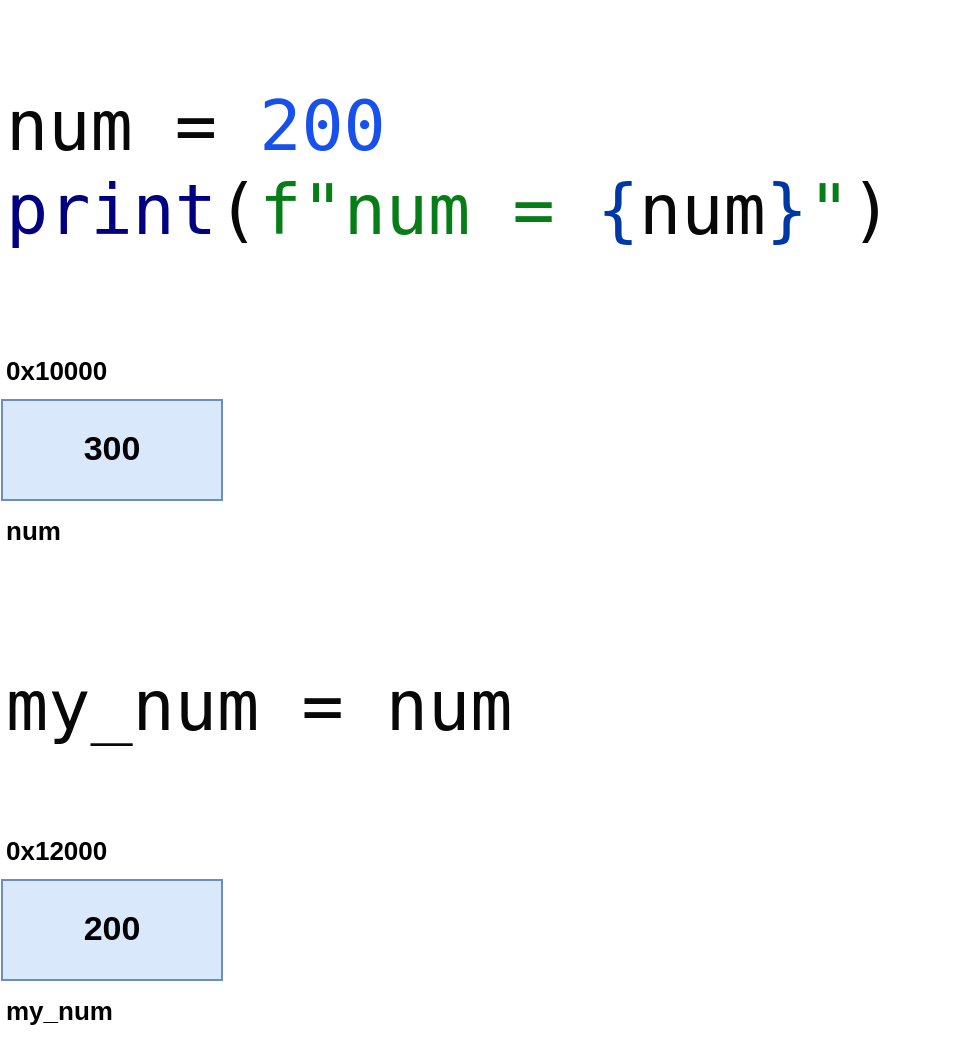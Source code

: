 <mxfile version="21.4.0" type="device" pages="4">
  <diagram name="Page-1" id="iLEj1fjqctjvURcofvSO">
    <mxGraphModel dx="857" dy="571" grid="1" gridSize="10" guides="1" tooltips="1" connect="1" arrows="1" fold="1" page="1" pageScale="1" pageWidth="827" pageHeight="1169" math="0" shadow="0">
      <root>
        <mxCell id="0" />
        <mxCell id="1" parent="0" />
        <mxCell id="GNyECQ-drb2IxhB0H1k0-1" value="&lt;div style=&quot;background-color:#ffffff;color:#080808&quot;&gt;&lt;pre style=&quot;font-family:&#39;JetBrains Mono&#39;,monospace;font-size:26.3pt;&quot;&gt;num = &lt;span style=&quot;color:#1750eb;&quot;&gt;200&lt;br&gt;&lt;/span&gt;&lt;span style=&quot;color:#000080;&quot;&gt;print&lt;/span&gt;(&lt;span style=&quot;color:#067d17;&quot;&gt;f&quot;num = &lt;/span&gt;&lt;span style=&quot;color:#0037a6;&quot;&gt;{&lt;/span&gt;num&lt;span style=&quot;color:#0037a6;&quot;&gt;}&lt;/span&gt;&lt;span style=&quot;color:#067d17;&quot;&gt;&quot;&lt;/span&gt;)&lt;/pre&gt;&lt;/div&gt;" style="text;whiteSpace=wrap;html=1;" vertex="1" parent="1">
          <mxGeometry x="60" y="60" width="480" height="130" as="geometry" />
        </mxCell>
        <mxCell id="GNyECQ-drb2IxhB0H1k0-2" value="300" style="rounded=0;whiteSpace=wrap;html=1;fontStyle=1;fontSize=17;fillColor=#dae8fc;strokeColor=#6c8ebf;" vertex="1" parent="1">
          <mxGeometry x="60" y="260" width="110" height="50" as="geometry" />
        </mxCell>
        <mxCell id="GNyECQ-drb2IxhB0H1k0-3" value="0x10000" style="text;html=1;strokeColor=none;fillColor=none;align=left;verticalAlign=middle;whiteSpace=wrap;rounded=0;fontStyle=1;fontSize=13;" vertex="1" parent="1">
          <mxGeometry x="60" y="230" width="110" height="30" as="geometry" />
        </mxCell>
        <mxCell id="GNyECQ-drb2IxhB0H1k0-4" value="num" style="text;html=1;strokeColor=none;fillColor=none;align=left;verticalAlign=middle;whiteSpace=wrap;rounded=0;fontStyle=1;fontSize=13;" vertex="1" parent="1">
          <mxGeometry x="60" y="310" width="110" height="30" as="geometry" />
        </mxCell>
        <mxCell id="F2YC3Vl8BSfUMzJS5wHM-1" value="&lt;div style=&quot;background-color:#ffffff;color:#080808&quot;&gt;&lt;pre style=&quot;font-family:&#39;JetBrains Mono&#39;,monospace;font-size:26.3pt;&quot;&gt;my_num = num&lt;/pre&gt;&lt;/div&gt;" style="text;whiteSpace=wrap;html=1;" vertex="1" parent="1">
          <mxGeometry x="60" y="350" width="290" height="100" as="geometry" />
        </mxCell>
        <mxCell id="F2YC3Vl8BSfUMzJS5wHM-3" value="200" style="rounded=0;whiteSpace=wrap;html=1;fontStyle=1;fontSize=17;fillColor=#dae8fc;strokeColor=#6c8ebf;" vertex="1" parent="1">
          <mxGeometry x="60" y="500" width="110" height="50" as="geometry" />
        </mxCell>
        <mxCell id="F2YC3Vl8BSfUMzJS5wHM-4" value="0x12000" style="text;html=1;strokeColor=none;fillColor=none;align=left;verticalAlign=middle;whiteSpace=wrap;rounded=0;fontStyle=1;fontSize=13;" vertex="1" parent="1">
          <mxGeometry x="60" y="470" width="110" height="30" as="geometry" />
        </mxCell>
        <mxCell id="F2YC3Vl8BSfUMzJS5wHM-5" value="my_num" style="text;html=1;strokeColor=none;fillColor=none;align=left;verticalAlign=middle;whiteSpace=wrap;rounded=0;fontStyle=1;fontSize=13;" vertex="1" parent="1">
          <mxGeometry x="60" y="550" width="110" height="30" as="geometry" />
        </mxCell>
      </root>
    </mxGraphModel>
  </diagram>
  <diagram id="PUDpJsgi-MIylKDz340q" name="Page-2">
    <mxGraphModel dx="1242" dy="828" grid="1" gridSize="10" guides="1" tooltips="1" connect="1" arrows="1" fold="1" page="1" pageScale="1" pageWidth="827" pageHeight="1169" math="0" shadow="0">
      <root>
        <mxCell id="0" />
        <mxCell id="1" parent="0" />
        <mxCell id="zuFas-2we4ZXsL9HrmH0-1" value="&lt;div style=&quot;background-color:#ffffff;color:#080808&quot;&gt;&lt;pre style=&quot;font-family:&#39;JetBrains Mono&#39;,monospace;font-size:26.3pt;&quot;&gt;&lt;span style=&quot;color:#0033b3;&quot;&gt;def &lt;/span&gt;&lt;span style=&quot;color:#00627a;&quot;&gt;function1&lt;/span&gt;():&lt;br&gt;    &lt;span style=&quot;color:#8c8c8c;font-style:italic;&quot;&gt;&quot;&quot;&quot;this is a sample function&quot;&quot;&quot;&lt;br&gt;&lt;/span&gt;&lt;span style=&quot;color:#8c8c8c;font-style:italic;&quot;&gt;    &lt;/span&gt;&lt;span style=&quot;color:#000080;&quot;&gt;print&lt;/span&gt;(&lt;span style=&quot;color:#067d17;&quot;&gt;&quot;inside function1&quot;&lt;/span&gt;)&lt;/pre&gt;&lt;/div&gt;" style="text;whiteSpace=wrap;html=1;" vertex="1" parent="1">
          <mxGeometry x="30" y="20" width="780" height="220" as="geometry" />
        </mxCell>
        <mxCell id="Cu-206t5gxrsDlopqlud-6" style="edgeStyle=orthogonalEdgeStyle;rounded=0;orthogonalLoop=1;jettySize=auto;html=1;entryX=0;entryY=0.25;entryDx=0;entryDy=0;" edge="1" parent="1" source="Cu-206t5gxrsDlopqlud-1" target="Cu-206t5gxrsDlopqlud-4">
          <mxGeometry relative="1" as="geometry" />
        </mxCell>
        <mxCell id="Cu-206t5gxrsDlopqlud-1" value="0x11000" style="rounded=0;whiteSpace=wrap;html=1;fontStyle=1;fontSize=17;fillColor=#dae8fc;strokeColor=#6c8ebf;" vertex="1" parent="1">
          <mxGeometry x="50" y="290" width="110" height="50" as="geometry" />
        </mxCell>
        <mxCell id="Cu-206t5gxrsDlopqlud-2" value="0x10000" style="text;html=1;strokeColor=none;fillColor=none;align=left;verticalAlign=middle;whiteSpace=wrap;rounded=0;fontStyle=1;fontSize=13;" vertex="1" parent="1">
          <mxGeometry x="50" y="260" width="110" height="30" as="geometry" />
        </mxCell>
        <mxCell id="Cu-206t5gxrsDlopqlud-3" value="function1&lt;br&gt;reference" style="text;html=1;strokeColor=none;fillColor=none;align=left;verticalAlign=middle;whiteSpace=wrap;rounded=0;fontStyle=1;fontSize=13;" vertex="1" parent="1">
          <mxGeometry x="50" y="340" width="110" height="40" as="geometry" />
        </mxCell>
        <mxCell id="Cu-206t5gxrsDlopqlud-4" value="&lt;pre style=&quot;border-color: var(--border-color); color: rgb(8, 8, 8); font-weight: 400; text-align: left; font-family: &amp;quot;JetBrains Mono&amp;quot;, monospace; font-size: 11px;&quot;&gt;&quot;&quot;&quot;this is a sample function&quot;&quot;&quot;&lt;br style=&quot;border-color: var(--border-color); font-size: 11px;&quot;&gt;&lt;span style=&quot;border-color: var(--border-color); color: rgb(140, 140, 140); font-style: italic; font-size: 11px;&quot;&gt;    &lt;/span&gt;&lt;span style=&quot;border-color: var(--border-color); color: rgb(0, 0, 128); font-size: 11px;&quot;&gt;print&lt;/span&gt;(&lt;span style=&quot;border-color: var(--border-color); color: rgb(6, 125, 23); font-size: 11px;&quot;&gt;&quot;inside function1&quot;&lt;/span&gt;)&lt;/pre&gt;" style="rounded=0;whiteSpace=wrap;html=1;fontStyle=1;fontSize=11;fillColor=#d5e8d4;strokeColor=#82b366;" vertex="1" parent="1">
          <mxGeometry x="360" y="390" width="290" height="100" as="geometry" />
        </mxCell>
        <mxCell id="Cu-206t5gxrsDlopqlud-5" value="0x11000" style="text;html=1;strokeColor=none;fillColor=none;align=left;verticalAlign=middle;whiteSpace=wrap;rounded=0;fontStyle=1;fontSize=13;" vertex="1" parent="1">
          <mxGeometry x="360" y="360" width="110" height="30" as="geometry" />
        </mxCell>
        <mxCell id="oqxhXz5z3nyG3dU-II7v-1" value="&lt;div style=&quot;background-color:#ffffff;color:#080808&quot;&gt;&lt;pre style=&quot;font-family:&#39;JetBrains Mono&#39;,monospace;font-size:26.3pt;&quot;&gt;my_function1 = function1&lt;/pre&gt;&lt;/div&gt;" style="text;whiteSpace=wrap;html=1;" vertex="1" parent="1">
          <mxGeometry x="60" y="620" width="560" height="140" as="geometry" />
        </mxCell>
        <mxCell id="Mc4sWOBpur8tzI_w5u6J-4" style="edgeStyle=orthogonalEdgeStyle;rounded=0;orthogonalLoop=1;jettySize=auto;html=1;entryX=0;entryY=0.75;entryDx=0;entryDy=0;" edge="1" parent="1" source="Mc4sWOBpur8tzI_w5u6J-1" target="Cu-206t5gxrsDlopqlud-4">
          <mxGeometry relative="1" as="geometry" />
        </mxCell>
        <mxCell id="Mc4sWOBpur8tzI_w5u6J-1" value="0x11000" style="rounded=0;whiteSpace=wrap;html=1;fontStyle=1;fontSize=17;fillColor=#dae8fc;strokeColor=#6c8ebf;" vertex="1" parent="1">
          <mxGeometry x="60" y="555" width="110" height="50" as="geometry" />
        </mxCell>
        <mxCell id="Mc4sWOBpur8tzI_w5u6J-2" value="0x12000" style="text;html=1;strokeColor=none;fillColor=none;align=left;verticalAlign=middle;whiteSpace=wrap;rounded=0;fontStyle=1;fontSize=13;" vertex="1" parent="1">
          <mxGeometry x="60" y="525" width="110" height="30" as="geometry" />
        </mxCell>
        <mxCell id="Mc4sWOBpur8tzI_w5u6J-3" value="my_function1&lt;br&gt;reference" style="text;html=1;strokeColor=none;fillColor=none;align=left;verticalAlign=middle;whiteSpace=wrap;rounded=0;fontStyle=1;fontSize=13;" vertex="1" parent="1">
          <mxGeometry x="60" y="605" width="110" height="40" as="geometry" />
        </mxCell>
      </root>
    </mxGraphModel>
  </diagram>
  <diagram id="TdEPy4BPX42NjZweD0PP" name="Page-3">
    <mxGraphModel dx="857" dy="571" grid="1" gridSize="10" guides="1" tooltips="1" connect="1" arrows="1" fold="1" page="1" pageScale="1" pageWidth="827" pageHeight="1169" math="0" shadow="0">
      <root>
        <mxCell id="0" />
        <mxCell id="1" parent="0" />
        <mxCell id="gzxXgkYLTjK4xZ2ZqbLK-12" style="edgeStyle=orthogonalEdgeStyle;rounded=0;orthogonalLoop=1;jettySize=auto;html=1;entryX=0.003;entryY=0.452;entryDx=0;entryDy=0;entryPerimeter=0;" edge="1" parent="1" source="gzxXgkYLTjK4xZ2ZqbLK-2" target="gzxXgkYLTjK4xZ2ZqbLK-10">
          <mxGeometry relative="1" as="geometry" />
        </mxCell>
        <mxCell id="gzxXgkYLTjK4xZ2ZqbLK-2" value="0x12000" style="rounded=0;whiteSpace=wrap;html=1;fontStyle=1;fontSize=17;fillColor=#dae8fc;strokeColor=#6c8ebf;" vertex="1" parent="1">
          <mxGeometry x="50" y="100" width="110" height="50" as="geometry" />
        </mxCell>
        <mxCell id="gzxXgkYLTjK4xZ2ZqbLK-3" value="0x10000" style="text;html=1;strokeColor=none;fillColor=none;align=left;verticalAlign=middle;whiteSpace=wrap;rounded=0;fontStyle=1;fontSize=13;" vertex="1" parent="1">
          <mxGeometry x="50" y="70" width="110" height="30" as="geometry" />
        </mxCell>
        <mxCell id="gzxXgkYLTjK4xZ2ZqbLK-4" value="function3&lt;br&gt;reference" style="text;html=1;strokeColor=none;fillColor=none;align=left;verticalAlign=middle;whiteSpace=wrap;rounded=0;fontStyle=1;fontSize=13;" vertex="1" parent="1">
          <mxGeometry x="50" y="150" width="110" height="40" as="geometry" />
        </mxCell>
        <mxCell id="gzxXgkYLTjK4xZ2ZqbLK-5" value="&lt;pre style=&quot;border-color: var(--border-color); color: rgb(8, 8, 8); font-weight: 400; text-align: left; font-family: &amp;quot;JetBrains Mono&amp;quot;, monospace; font-size: 15px;&quot;&gt;&lt;div style=&quot;background-color: rgb(255, 255, 255); font-size: 15px;&quot;&gt;&lt;pre style=&quot;font-family: &amp;quot;JetBrains Mono&amp;quot;, monospace; font-size: 15px;&quot;&gt;print(&lt;span style=&quot;color: rgb(6, 125, 23); font-size: 15px;&quot;&gt;&quot;1. inside function3&quot;&lt;/span&gt;)&lt;/pre&gt;&lt;/div&gt;&lt;/pre&gt;" style="rounded=0;whiteSpace=wrap;html=1;fontStyle=1;fontSize=15;fillColor=#d5e8d4;strokeColor=#82b366;" vertex="1" parent="1">
          <mxGeometry x="240" y="100" width="290" height="100" as="geometry" />
        </mxCell>
        <mxCell id="gzxXgkYLTjK4xZ2ZqbLK-6" value="0x11000" style="text;html=1;strokeColor=none;fillColor=none;align=left;verticalAlign=middle;whiteSpace=wrap;rounded=0;fontStyle=1;fontSize=13;" vertex="1" parent="1">
          <mxGeometry x="240" y="70" width="110" height="30" as="geometry" />
        </mxCell>
        <mxCell id="gzxXgkYLTjK4xZ2ZqbLK-10" value="&lt;pre style=&quot;border-color: var(--border-color); color: rgb(8, 8, 8); font-weight: 400; text-align: left; font-family: &amp;quot;JetBrains Mono&amp;quot;, monospace; font-size: 15px;&quot;&gt;&lt;div style=&quot;background-color: rgb(255, 255, 255); font-size: 15px;&quot;&gt;&lt;pre style=&quot;font-family: &amp;quot;JetBrains Mono&amp;quot;, monospace; font-size: 15px;&quot;&gt;print(&lt;span style=&quot;color: rgb(6, 125, 23); font-size: 15px;&quot;&gt;&quot;2. inside function3&quot;&lt;/span&gt;)&lt;/pre&gt;&lt;/div&gt;&lt;/pre&gt;" style="rounded=0;whiteSpace=wrap;html=1;fontStyle=1;fontSize=15;fillColor=#d5e8d4;strokeColor=#82b366;" vertex="1" parent="1">
          <mxGeometry x="240" y="290" width="290" height="100" as="geometry" />
        </mxCell>
        <mxCell id="gzxXgkYLTjK4xZ2ZqbLK-11" value="0x12000" style="text;html=1;strokeColor=none;fillColor=none;align=left;verticalAlign=middle;whiteSpace=wrap;rounded=0;fontStyle=1;fontSize=13;" vertex="1" parent="1">
          <mxGeometry x="240" y="260" width="110" height="30" as="geometry" />
        </mxCell>
      </root>
    </mxGraphModel>
  </diagram>
  <diagram id="eU4IovUy6dI_wdwAtPOE" name="Page-4">
    <mxGraphModel dx="1035" dy="690" grid="1" gridSize="10" guides="1" tooltips="1" connect="1" arrows="1" fold="1" page="1" pageScale="1" pageWidth="827" pageHeight="1169" math="0" shadow="0">
      <root>
        <mxCell id="0" />
        <mxCell id="1" parent="0" />
        <mxCell id="j_AoeK3oAwDqIGPLOPY_-1" value="&lt;div style=&quot;background-color:#ffffff;color:#080808&quot;&gt;&lt;pre style=&quot;font-family:&#39;JetBrains Mono&#39;,monospace;font-size:26.3pt;&quot;&gt;&lt;span style=&quot;color:#000000;&quot;&gt;numbers &lt;/span&gt;= [&lt;span style=&quot;color:#1750eb;&quot;&gt;10&lt;/span&gt;, &lt;span style=&quot;color:#1750eb;&quot;&gt;20&lt;/span&gt;, &lt;span style=&quot;color:#1750eb;&quot;&gt;30&lt;/span&gt;, &lt;span style=&quot;color:#1750eb;&quot;&gt;40&lt;/span&gt;, &lt;span style=&quot;color:#1750eb;&quot;&gt;50&lt;/span&gt;]&lt;/pre&gt;&lt;/div&gt;" style="text;whiteSpace=wrap;html=1;" vertex="1" parent="1">
          <mxGeometry x="60" y="60" width="650" height="140" as="geometry" />
        </mxCell>
        <mxCell id="FlZy1Yist1Gd_Bf_age4-5" style="edgeStyle=orthogonalEdgeStyle;rounded=0;orthogonalLoop=1;jettySize=auto;html=1;" edge="1" parent="1" source="FlZy1Yist1Gd_Bf_age4-1" target="FlZy1Yist1Gd_Bf_age4-4">
          <mxGeometry relative="1" as="geometry" />
        </mxCell>
        <mxCell id="FlZy1Yist1Gd_Bf_age4-1" value="0x11000" style="rounded=0;whiteSpace=wrap;html=1;fontStyle=1;fontSize=17;fillColor=#dae8fc;strokeColor=#6c8ebf;" vertex="1" parent="1">
          <mxGeometry x="61" y="272" width="110" height="50" as="geometry" />
        </mxCell>
        <mxCell id="FlZy1Yist1Gd_Bf_age4-2" value="0x10000" style="text;html=1;strokeColor=none;fillColor=none;align=left;verticalAlign=middle;whiteSpace=wrap;rounded=0;fontStyle=1;fontSize=13;" vertex="1" parent="1">
          <mxGeometry x="61" y="242" width="110" height="30" as="geometry" />
        </mxCell>
        <mxCell id="FlZy1Yist1Gd_Bf_age4-3" value="numbers&lt;br&gt;reference" style="text;html=1;strokeColor=none;fillColor=none;align=left;verticalAlign=middle;whiteSpace=wrap;rounded=0;fontStyle=1;fontSize=13;" vertex="1" parent="1">
          <mxGeometry x="61" y="322" width="110" height="40" as="geometry" />
        </mxCell>
        <mxCell id="FlZy1Yist1Gd_Bf_age4-4" value="" style="rounded=0;whiteSpace=wrap;html=1;fillColor=#d5e8d4;strokeColor=#82b366;" vertex="1" parent="1">
          <mxGeometry x="250" y="255" width="310" height="85" as="geometry" />
        </mxCell>
        <mxCell id="FlZy1Yist1Gd_Bf_age4-6" value="0x11000" style="text;html=1;strokeColor=none;fillColor=none;align=left;verticalAlign=middle;whiteSpace=wrap;rounded=0;fontStyle=1;fontSize=13;" vertex="1" parent="1">
          <mxGeometry x="250" y="225" width="110" height="30" as="geometry" />
        </mxCell>
        <mxCell id="FlZy1Yist1Gd_Bf_age4-7" value="10" style="rounded=0;whiteSpace=wrap;html=1;fontStyle=1;fontSize=17;" vertex="1" parent="1">
          <mxGeometry x="260" y="265" width="50" height="40" as="geometry" />
        </mxCell>
        <mxCell id="FlZy1Yist1Gd_Bf_age4-8" value="20" style="rounded=0;whiteSpace=wrap;html=1;fontStyle=1;fontSize=17;" vertex="1" parent="1">
          <mxGeometry x="320" y="265" width="50" height="40" as="geometry" />
        </mxCell>
        <mxCell id="FlZy1Yist1Gd_Bf_age4-9" value="30" style="rounded=0;whiteSpace=wrap;html=1;fontStyle=1;fontSize=17;" vertex="1" parent="1">
          <mxGeometry x="378.5" y="265" width="50" height="40" as="geometry" />
        </mxCell>
        <mxCell id="FlZy1Yist1Gd_Bf_age4-10" value="40" style="rounded=0;whiteSpace=wrap;html=1;fontStyle=1;fontSize=17;" vertex="1" parent="1">
          <mxGeometry x="440" y="265" width="50" height="40" as="geometry" />
        </mxCell>
        <mxCell id="FlZy1Yist1Gd_Bf_age4-11" value="50" style="rounded=0;whiteSpace=wrap;html=1;fontStyle=1;fontSize=17;" vertex="1" parent="1">
          <mxGeometry x="500" y="265" width="50" height="40" as="geometry" />
        </mxCell>
        <mxCell id="FlZy1Yist1Gd_Bf_age4-12" value="list" style="text;html=1;strokeColor=none;fillColor=none;align=left;verticalAlign=middle;whiteSpace=wrap;rounded=0;fontStyle=1;fontSize=13;" vertex="1" parent="1">
          <mxGeometry x="250" y="340" width="110" height="25" as="geometry" />
        </mxCell>
        <mxCell id="FlZy1Yist1Gd_Bf_age4-13" value="0" style="text;html=1;strokeColor=none;fillColor=none;align=center;verticalAlign=middle;whiteSpace=wrap;rounded=0;fontStyle=1;fontSize=13;" vertex="1" parent="1">
          <mxGeometry x="260" y="305" width="50" height="30" as="geometry" />
        </mxCell>
        <mxCell id="FlZy1Yist1Gd_Bf_age4-14" value="1" style="text;html=1;strokeColor=none;fillColor=none;align=center;verticalAlign=middle;whiteSpace=wrap;rounded=0;fontStyle=1;fontSize=13;" vertex="1" parent="1">
          <mxGeometry x="320" y="305" width="50" height="30" as="geometry" />
        </mxCell>
        <mxCell id="FlZy1Yist1Gd_Bf_age4-15" value="2" style="text;html=1;strokeColor=none;fillColor=none;align=center;verticalAlign=middle;whiteSpace=wrap;rounded=0;fontStyle=1;fontSize=13;" vertex="1" parent="1">
          <mxGeometry x="379" y="305" width="50" height="30" as="geometry" />
        </mxCell>
        <mxCell id="FlZy1Yist1Gd_Bf_age4-16" value="3" style="text;html=1;strokeColor=none;fillColor=none;align=center;verticalAlign=middle;whiteSpace=wrap;rounded=0;fontStyle=1;fontSize=13;" vertex="1" parent="1">
          <mxGeometry x="440" y="305" width="50" height="30" as="geometry" />
        </mxCell>
        <mxCell id="FlZy1Yist1Gd_Bf_age4-17" value="4" style="text;html=1;strokeColor=none;fillColor=none;align=center;verticalAlign=middle;whiteSpace=wrap;rounded=0;fontStyle=1;fontSize=13;" vertex="1" parent="1">
          <mxGeometry x="500" y="305" width="50" height="30" as="geometry" />
        </mxCell>
        <mxCell id="dQ9sSfk7DfkrbYIdxtAw-1" value="&lt;div style=&quot;background-color:#ffffff;color:#080808&quot;&gt;&lt;pre style=&quot;font-family:&#39;JetBrains Mono&#39;,monospace;font-size:26.3pt;&quot;&gt;&lt;span style=&quot;color:#8c8c8c;font-style:italic;&quot;&gt;# list of numbers&lt;br&gt;&lt;/span&gt;&lt;span style=&quot;color:#000000;&quot;&gt;numbers1 &lt;/span&gt;= [&lt;span style=&quot;color:#1750eb;&quot;&gt;10&lt;/span&gt;, &lt;span style=&quot;color:#1750eb;&quot;&gt;20&lt;/span&gt;, &lt;span style=&quot;color:#1750eb;&quot;&gt;30&lt;/span&gt;, &lt;span style=&quot;color:#1750eb;&quot;&gt;40&lt;/span&gt;, &lt;span style=&quot;color:#1750eb;&quot;&gt;50&lt;/span&gt;]&lt;br&gt;&lt;span style=&quot;color:#000080;&quot;&gt;print&lt;/span&gt;(&lt;span style=&quot;color:#067d17;&quot;&gt;f&quot;numbers1 = &lt;/span&gt;&lt;span style=&quot;color:#0037a6;&quot;&gt;{&lt;/span&gt;&lt;span style=&quot;color:#000000;&quot;&gt;numbers1&lt;/span&gt;&lt;span style=&quot;color:#0037a6;&quot;&gt;}&lt;/span&gt;&lt;span style=&quot;color:#067d17;&quot;&gt;&quot;&lt;/span&gt;)&lt;br&gt;&lt;br&gt;&lt;span style=&quot;color:#8c8c8c;font-style:italic;&quot;&gt;# create a new list using existing one&lt;br&gt;&lt;/span&gt;&lt;span style=&quot;color:#000000;&quot;&gt;numbers2 &lt;/span&gt;= &lt;span style=&quot;color:#000000;&quot;&gt;numbers1&lt;br&gt;&lt;/span&gt;&lt;span style=&quot;color:#000080;&quot;&gt;print&lt;/span&gt;(&lt;span style=&quot;color:#067d17;&quot;&gt;f&quot;numbers2 = &lt;/span&gt;&lt;span style=&quot;color:#0037a6;&quot;&gt;{&lt;/span&gt;&lt;span style=&quot;color:#000000;&quot;&gt;numbers2&lt;/span&gt;&lt;span style=&quot;color:#0037a6;&quot;&gt;}&lt;/span&gt;&lt;span style=&quot;color:#067d17;&quot;&gt;&quot;&lt;/span&gt;)&lt;/pre&gt;&lt;/div&gt;" style="text;whiteSpace=wrap;html=1;" vertex="1" parent="1">
          <mxGeometry x="60" y="400" width="560" height="390" as="geometry" />
        </mxCell>
        <mxCell id="dQ9sSfk7DfkrbYIdxtAw-21" style="edgeStyle=orthogonalEdgeStyle;rounded=0;orthogonalLoop=1;jettySize=auto;html=1;entryX=0;entryY=0.5;entryDx=0;entryDy=0;" edge="1" parent="1" source="dQ9sSfk7DfkrbYIdxtAw-3" target="dQ9sSfk7DfkrbYIdxtAw-6">
          <mxGeometry relative="1" as="geometry" />
        </mxCell>
        <mxCell id="dQ9sSfk7DfkrbYIdxtAw-3" value="0x11000" style="rounded=0;whiteSpace=wrap;html=1;fontStyle=1;fontSize=17;fillColor=#dae8fc;strokeColor=#6c8ebf;" vertex="1" parent="1">
          <mxGeometry x="61" y="870" width="110" height="50" as="geometry" />
        </mxCell>
        <mxCell id="dQ9sSfk7DfkrbYIdxtAw-4" value="0x10000" style="text;html=1;strokeColor=none;fillColor=none;align=left;verticalAlign=middle;whiteSpace=wrap;rounded=0;fontStyle=1;fontSize=13;" vertex="1" parent="1">
          <mxGeometry x="61" y="840" width="110" height="30" as="geometry" />
        </mxCell>
        <mxCell id="dQ9sSfk7DfkrbYIdxtAw-5" value="numbers1&lt;br&gt;reference" style="text;html=1;strokeColor=none;fillColor=none;align=left;verticalAlign=middle;whiteSpace=wrap;rounded=0;fontStyle=1;fontSize=13;" vertex="1" parent="1">
          <mxGeometry x="61" y="920" width="110" height="40" as="geometry" />
        </mxCell>
        <mxCell id="dQ9sSfk7DfkrbYIdxtAw-6" value="" style="rounded=0;whiteSpace=wrap;html=1;fillColor=#d5e8d4;strokeColor=#82b366;" vertex="1" parent="1">
          <mxGeometry x="360" y="940" width="310" height="85" as="geometry" />
        </mxCell>
        <mxCell id="dQ9sSfk7DfkrbYIdxtAw-7" value="10" style="rounded=0;whiteSpace=wrap;html=1;fontStyle=1;fontSize=17;" vertex="1" parent="1">
          <mxGeometry x="370" y="950" width="50" height="40" as="geometry" />
        </mxCell>
        <mxCell id="dQ9sSfk7DfkrbYIdxtAw-8" value="20" style="rounded=0;whiteSpace=wrap;html=1;fontStyle=1;fontSize=17;" vertex="1" parent="1">
          <mxGeometry x="430" y="950" width="50" height="40" as="geometry" />
        </mxCell>
        <mxCell id="dQ9sSfk7DfkrbYIdxtAw-9" value="30" style="rounded=0;whiteSpace=wrap;html=1;fontStyle=1;fontSize=17;" vertex="1" parent="1">
          <mxGeometry x="488.5" y="950" width="50" height="40" as="geometry" />
        </mxCell>
        <mxCell id="dQ9sSfk7DfkrbYIdxtAw-10" value="40" style="rounded=0;whiteSpace=wrap;html=1;fontStyle=1;fontSize=17;" vertex="1" parent="1">
          <mxGeometry x="550" y="950" width="50" height="40" as="geometry" />
        </mxCell>
        <mxCell id="dQ9sSfk7DfkrbYIdxtAw-11" value="50" style="rounded=0;whiteSpace=wrap;html=1;fontStyle=1;fontSize=17;" vertex="1" parent="1">
          <mxGeometry x="610" y="950" width="50" height="40" as="geometry" />
        </mxCell>
        <mxCell id="dQ9sSfk7DfkrbYIdxtAw-12" value="list" style="text;html=1;strokeColor=none;fillColor=none;align=left;verticalAlign=middle;whiteSpace=wrap;rounded=0;fontStyle=1;fontSize=13;" vertex="1" parent="1">
          <mxGeometry x="360" y="1025" width="110" height="25" as="geometry" />
        </mxCell>
        <mxCell id="dQ9sSfk7DfkrbYIdxtAw-13" value="0" style="text;html=1;strokeColor=none;fillColor=none;align=center;verticalAlign=middle;whiteSpace=wrap;rounded=0;fontStyle=1;fontSize=13;" vertex="1" parent="1">
          <mxGeometry x="370" y="990" width="50" height="30" as="geometry" />
        </mxCell>
        <mxCell id="dQ9sSfk7DfkrbYIdxtAw-14" value="1" style="text;html=1;strokeColor=none;fillColor=none;align=center;verticalAlign=middle;whiteSpace=wrap;rounded=0;fontStyle=1;fontSize=13;" vertex="1" parent="1">
          <mxGeometry x="430" y="990" width="50" height="30" as="geometry" />
        </mxCell>
        <mxCell id="dQ9sSfk7DfkrbYIdxtAw-15" value="2" style="text;html=1;strokeColor=none;fillColor=none;align=center;verticalAlign=middle;whiteSpace=wrap;rounded=0;fontStyle=1;fontSize=13;" vertex="1" parent="1">
          <mxGeometry x="489" y="990" width="50" height="30" as="geometry" />
        </mxCell>
        <mxCell id="dQ9sSfk7DfkrbYIdxtAw-16" value="3" style="text;html=1;strokeColor=none;fillColor=none;align=center;verticalAlign=middle;whiteSpace=wrap;rounded=0;fontStyle=1;fontSize=13;" vertex="1" parent="1">
          <mxGeometry x="550" y="990" width="50" height="30" as="geometry" />
        </mxCell>
        <mxCell id="dQ9sSfk7DfkrbYIdxtAw-17" value="4" style="text;html=1;strokeColor=none;fillColor=none;align=center;verticalAlign=middle;whiteSpace=wrap;rounded=0;fontStyle=1;fontSize=13;" vertex="1" parent="1">
          <mxGeometry x="610" y="990" width="50" height="30" as="geometry" />
        </mxCell>
        <mxCell id="dQ9sSfk7DfkrbYIdxtAw-22" style="edgeStyle=orthogonalEdgeStyle;rounded=0;orthogonalLoop=1;jettySize=auto;html=1;entryX=0;entryY=0.598;entryDx=0;entryDy=0;entryPerimeter=0;" edge="1" parent="1" source="dQ9sSfk7DfkrbYIdxtAw-18" target="dQ9sSfk7DfkrbYIdxtAw-6">
          <mxGeometry relative="1" as="geometry" />
        </mxCell>
        <mxCell id="dQ9sSfk7DfkrbYIdxtAw-18" value="0x11000" style="rounded=0;whiteSpace=wrap;html=1;fontStyle=1;fontSize=17;fillColor=#dae8fc;strokeColor=#6c8ebf;" vertex="1" parent="1">
          <mxGeometry x="61" y="1100" width="110" height="50" as="geometry" />
        </mxCell>
        <mxCell id="dQ9sSfk7DfkrbYIdxtAw-19" value="0x12000" style="text;html=1;strokeColor=none;fillColor=none;align=left;verticalAlign=middle;whiteSpace=wrap;rounded=0;fontStyle=1;fontSize=13;" vertex="1" parent="1">
          <mxGeometry x="61" y="1070" width="110" height="30" as="geometry" />
        </mxCell>
        <mxCell id="dQ9sSfk7DfkrbYIdxtAw-20" value="numbers2&lt;br&gt;reference" style="text;html=1;strokeColor=none;fillColor=none;align=left;verticalAlign=middle;whiteSpace=wrap;rounded=0;fontStyle=1;fontSize=13;" vertex="1" parent="1">
          <mxGeometry x="61" y="1150" width="110" height="40" as="geometry" />
        </mxCell>
        <mxCell id="dQ9sSfk7DfkrbYIdxtAw-23" value="&lt;div style=&quot;background-color:#ffffff;color:#080808&quot;&gt;&lt;pre style=&quot;font-family:&#39;JetBrains Mono&#39;,monospace;font-size:26.3pt;&quot;&gt;&lt;span style=&quot;color:#8c8c8c;font-style:italic;&quot;&gt;# list of numbers&lt;br&gt;&lt;/span&gt;&lt;span style=&quot;color:#000000;&quot;&gt;numbers1 &lt;/span&gt;= [&lt;span style=&quot;color:#1750eb;&quot;&gt;10&lt;/span&gt;, &lt;span style=&quot;color:#1750eb;&quot;&gt;20&lt;/span&gt;, &lt;span style=&quot;color:#1750eb;&quot;&gt;30&lt;/span&gt;, &lt;span style=&quot;color:#1750eb;&quot;&gt;40&lt;/span&gt;, &lt;span style=&quot;color:#1750eb;&quot;&gt;50&lt;/span&gt;]&lt;br&gt;&lt;span style=&quot;color:#000080;&quot;&gt;print&lt;/span&gt;(&lt;span style=&quot;color:#067d17;&quot;&gt;f&quot;numbers1 = &lt;/span&gt;&lt;span style=&quot;color:#0037a6;&quot;&gt;{&lt;/span&gt;&lt;span style=&quot;color:#000000;&quot;&gt;numbers1&lt;/span&gt;&lt;span style=&quot;color:#0037a6;&quot;&gt;}&lt;/span&gt;&lt;span style=&quot;color:#067d17;&quot;&gt;&quot;&lt;/span&gt;)&lt;br&gt;&lt;br&gt;&lt;span style=&quot;color:#8c8c8c;font-style:italic;&quot;&gt;# create a NEW copy of existing list&lt;br&gt;&lt;/span&gt;&lt;span style=&quot;color:#000000;&quot;&gt;numbers2 &lt;/span&gt;= &lt;span style=&quot;color:#000000;&quot;&gt;numbers1&lt;/span&gt;.copy()&lt;br&gt;&lt;span style=&quot;color:#000080;&quot;&gt;print&lt;/span&gt;(&lt;span style=&quot;color:#067d17;&quot;&gt;f&quot;numbers2 = &lt;/span&gt;&lt;span style=&quot;color:#0037a6;&quot;&gt;{&lt;/span&gt;&lt;span style=&quot;color:#000000;&quot;&gt;numbers2&lt;/span&gt;&lt;span style=&quot;color:#0037a6;&quot;&gt;}&lt;/span&gt;&lt;span style=&quot;color:#067d17;&quot;&gt;&quot;&lt;/span&gt;)&lt;/pre&gt;&lt;/div&gt;" style="text;whiteSpace=wrap;html=1;" vertex="1" parent="1">
          <mxGeometry x="60" y="1280" width="560" height="390" as="geometry" />
        </mxCell>
        <mxCell id="dQ9sSfk7DfkrbYIdxtAw-24" style="edgeStyle=orthogonalEdgeStyle;rounded=0;orthogonalLoop=1;jettySize=auto;html=1;entryX=0;entryY=0.5;entryDx=0;entryDy=0;" edge="1" parent="1" source="dQ9sSfk7DfkrbYIdxtAw-25" target="dQ9sSfk7DfkrbYIdxtAw-28">
          <mxGeometry relative="1" as="geometry" />
        </mxCell>
        <mxCell id="dQ9sSfk7DfkrbYIdxtAw-25" value="0x11000" style="rounded=0;whiteSpace=wrap;html=1;fontStyle=1;fontSize=17;fillColor=#dae8fc;strokeColor=#6c8ebf;" vertex="1" parent="1">
          <mxGeometry x="60" y="1750" width="110" height="50" as="geometry" />
        </mxCell>
        <mxCell id="dQ9sSfk7DfkrbYIdxtAw-26" value="0x10000" style="text;html=1;strokeColor=none;fillColor=none;align=left;verticalAlign=middle;whiteSpace=wrap;rounded=0;fontStyle=1;fontSize=13;" vertex="1" parent="1">
          <mxGeometry x="60" y="1720" width="110" height="30" as="geometry" />
        </mxCell>
        <mxCell id="dQ9sSfk7DfkrbYIdxtAw-27" value="numbers1&lt;br&gt;reference" style="text;html=1;strokeColor=none;fillColor=none;align=left;verticalAlign=middle;whiteSpace=wrap;rounded=0;fontStyle=1;fontSize=13;" vertex="1" parent="1">
          <mxGeometry x="60" y="1800" width="110" height="40" as="geometry" />
        </mxCell>
        <mxCell id="dQ9sSfk7DfkrbYIdxtAw-28" value="" style="rounded=0;whiteSpace=wrap;html=1;fillColor=#d5e8d4;strokeColor=#82b366;" vertex="1" parent="1">
          <mxGeometry x="260" y="1732" width="310" height="85" as="geometry" />
        </mxCell>
        <mxCell id="dQ9sSfk7DfkrbYIdxtAw-29" value="10" style="rounded=0;whiteSpace=wrap;html=1;fontStyle=1;fontSize=17;" vertex="1" parent="1">
          <mxGeometry x="270" y="1742" width="50" height="40" as="geometry" />
        </mxCell>
        <mxCell id="dQ9sSfk7DfkrbYIdxtAw-30" value="20" style="rounded=0;whiteSpace=wrap;html=1;fontStyle=1;fontSize=17;" vertex="1" parent="1">
          <mxGeometry x="330" y="1742" width="50" height="40" as="geometry" />
        </mxCell>
        <mxCell id="dQ9sSfk7DfkrbYIdxtAw-31" value="30" style="rounded=0;whiteSpace=wrap;html=1;fontStyle=1;fontSize=17;" vertex="1" parent="1">
          <mxGeometry x="388.5" y="1742" width="50" height="40" as="geometry" />
        </mxCell>
        <mxCell id="dQ9sSfk7DfkrbYIdxtAw-32" value="40" style="rounded=0;whiteSpace=wrap;html=1;fontStyle=1;fontSize=17;" vertex="1" parent="1">
          <mxGeometry x="450" y="1742" width="50" height="40" as="geometry" />
        </mxCell>
        <mxCell id="dQ9sSfk7DfkrbYIdxtAw-33" value="50" style="rounded=0;whiteSpace=wrap;html=1;fontStyle=1;fontSize=17;" vertex="1" parent="1">
          <mxGeometry x="510" y="1742" width="50" height="40" as="geometry" />
        </mxCell>
        <mxCell id="dQ9sSfk7DfkrbYIdxtAw-34" value="list" style="text;html=1;strokeColor=none;fillColor=none;align=left;verticalAlign=middle;whiteSpace=wrap;rounded=0;fontStyle=1;fontSize=13;" vertex="1" parent="1">
          <mxGeometry x="260" y="1817" width="110" height="25" as="geometry" />
        </mxCell>
        <mxCell id="dQ9sSfk7DfkrbYIdxtAw-35" value="0" style="text;html=1;strokeColor=none;fillColor=none;align=center;verticalAlign=middle;whiteSpace=wrap;rounded=0;fontStyle=1;fontSize=13;" vertex="1" parent="1">
          <mxGeometry x="270" y="1782" width="50" height="30" as="geometry" />
        </mxCell>
        <mxCell id="dQ9sSfk7DfkrbYIdxtAw-36" value="1" style="text;html=1;strokeColor=none;fillColor=none;align=center;verticalAlign=middle;whiteSpace=wrap;rounded=0;fontStyle=1;fontSize=13;" vertex="1" parent="1">
          <mxGeometry x="330" y="1782" width="50" height="30" as="geometry" />
        </mxCell>
        <mxCell id="dQ9sSfk7DfkrbYIdxtAw-37" value="2" style="text;html=1;strokeColor=none;fillColor=none;align=center;verticalAlign=middle;whiteSpace=wrap;rounded=0;fontStyle=1;fontSize=13;" vertex="1" parent="1">
          <mxGeometry x="389" y="1782" width="50" height="30" as="geometry" />
        </mxCell>
        <mxCell id="dQ9sSfk7DfkrbYIdxtAw-38" value="3" style="text;html=1;strokeColor=none;fillColor=none;align=center;verticalAlign=middle;whiteSpace=wrap;rounded=0;fontStyle=1;fontSize=13;" vertex="1" parent="1">
          <mxGeometry x="450" y="1782" width="50" height="30" as="geometry" />
        </mxCell>
        <mxCell id="dQ9sSfk7DfkrbYIdxtAw-39" value="4" style="text;html=1;strokeColor=none;fillColor=none;align=center;verticalAlign=middle;whiteSpace=wrap;rounded=0;fontStyle=1;fontSize=13;" vertex="1" parent="1">
          <mxGeometry x="510" y="1782" width="50" height="30" as="geometry" />
        </mxCell>
        <mxCell id="dQ9sSfk7DfkrbYIdxtAw-40" value="0x11000" style="text;html=1;strokeColor=none;fillColor=none;align=left;verticalAlign=middle;whiteSpace=wrap;rounded=0;fontStyle=1;fontSize=13;" vertex="1" parent="1">
          <mxGeometry x="359" y="910" width="110" height="30" as="geometry" />
        </mxCell>
        <mxCell id="dQ9sSfk7DfkrbYIdxtAw-41" value="0x11000" style="text;html=1;strokeColor=none;fillColor=none;align=left;verticalAlign=middle;whiteSpace=wrap;rounded=0;fontStyle=1;fontSize=13;" vertex="1" parent="1">
          <mxGeometry x="260" y="1702" width="110" height="30" as="geometry" />
        </mxCell>
        <mxCell id="dQ9sSfk7DfkrbYIdxtAw-42" style="edgeStyle=orthogonalEdgeStyle;rounded=0;orthogonalLoop=1;jettySize=auto;html=1;entryX=0;entryY=0.5;entryDx=0;entryDy=0;" edge="1" parent="1" source="dQ9sSfk7DfkrbYIdxtAw-43" target="dQ9sSfk7DfkrbYIdxtAw-46">
          <mxGeometry relative="1" as="geometry" />
        </mxCell>
        <mxCell id="dQ9sSfk7DfkrbYIdxtAw-43" value="0x12000" style="rounded=0;whiteSpace=wrap;html=1;fontStyle=1;fontSize=17;fillColor=#dae8fc;strokeColor=#6c8ebf;" vertex="1" parent="1">
          <mxGeometry x="61" y="1958" width="110" height="50" as="geometry" />
        </mxCell>
        <mxCell id="dQ9sSfk7DfkrbYIdxtAw-44" value="0x13000" style="text;html=1;strokeColor=none;fillColor=none;align=left;verticalAlign=middle;whiteSpace=wrap;rounded=0;fontStyle=1;fontSize=13;" vertex="1" parent="1">
          <mxGeometry x="61" y="1928" width="110" height="30" as="geometry" />
        </mxCell>
        <mxCell id="dQ9sSfk7DfkrbYIdxtAw-45" value="numbers2&lt;br&gt;reference" style="text;html=1;strokeColor=none;fillColor=none;align=left;verticalAlign=middle;whiteSpace=wrap;rounded=0;fontStyle=1;fontSize=13;" vertex="1" parent="1">
          <mxGeometry x="61" y="2008" width="110" height="40" as="geometry" />
        </mxCell>
        <mxCell id="dQ9sSfk7DfkrbYIdxtAw-46" value="" style="rounded=0;whiteSpace=wrap;html=1;fillColor=#d5e8d4;strokeColor=#82b366;" vertex="1" parent="1">
          <mxGeometry x="261" y="1940" width="310" height="85" as="geometry" />
        </mxCell>
        <mxCell id="dQ9sSfk7DfkrbYIdxtAw-47" value="10" style="rounded=0;whiteSpace=wrap;html=1;fontStyle=1;fontSize=17;" vertex="1" parent="1">
          <mxGeometry x="271" y="1950" width="50" height="40" as="geometry" />
        </mxCell>
        <mxCell id="dQ9sSfk7DfkrbYIdxtAw-48" value="20" style="rounded=0;whiteSpace=wrap;html=1;fontStyle=1;fontSize=17;" vertex="1" parent="1">
          <mxGeometry x="331" y="1950" width="50" height="40" as="geometry" />
        </mxCell>
        <mxCell id="dQ9sSfk7DfkrbYIdxtAw-49" value="30" style="rounded=0;whiteSpace=wrap;html=1;fontStyle=1;fontSize=17;" vertex="1" parent="1">
          <mxGeometry x="389.5" y="1950" width="50" height="40" as="geometry" />
        </mxCell>
        <mxCell id="dQ9sSfk7DfkrbYIdxtAw-50" value="40" style="rounded=0;whiteSpace=wrap;html=1;fontStyle=1;fontSize=17;" vertex="1" parent="1">
          <mxGeometry x="451" y="1950" width="50" height="40" as="geometry" />
        </mxCell>
        <mxCell id="dQ9sSfk7DfkrbYIdxtAw-51" value="50" style="rounded=0;whiteSpace=wrap;html=1;fontStyle=1;fontSize=17;" vertex="1" parent="1">
          <mxGeometry x="511" y="1950" width="50" height="40" as="geometry" />
        </mxCell>
        <mxCell id="dQ9sSfk7DfkrbYIdxtAw-52" value="list" style="text;html=1;strokeColor=none;fillColor=none;align=left;verticalAlign=middle;whiteSpace=wrap;rounded=0;fontStyle=1;fontSize=13;" vertex="1" parent="1">
          <mxGeometry x="261" y="2025" width="110" height="25" as="geometry" />
        </mxCell>
        <mxCell id="dQ9sSfk7DfkrbYIdxtAw-53" value="0" style="text;html=1;strokeColor=none;fillColor=none;align=center;verticalAlign=middle;whiteSpace=wrap;rounded=0;fontStyle=1;fontSize=13;" vertex="1" parent="1">
          <mxGeometry x="271" y="1990" width="50" height="30" as="geometry" />
        </mxCell>
        <mxCell id="dQ9sSfk7DfkrbYIdxtAw-54" value="1" style="text;html=1;strokeColor=none;fillColor=none;align=center;verticalAlign=middle;whiteSpace=wrap;rounded=0;fontStyle=1;fontSize=13;" vertex="1" parent="1">
          <mxGeometry x="331" y="1990" width="50" height="30" as="geometry" />
        </mxCell>
        <mxCell id="dQ9sSfk7DfkrbYIdxtAw-55" value="2" style="text;html=1;strokeColor=none;fillColor=none;align=center;verticalAlign=middle;whiteSpace=wrap;rounded=0;fontStyle=1;fontSize=13;" vertex="1" parent="1">
          <mxGeometry x="390" y="1990" width="50" height="30" as="geometry" />
        </mxCell>
        <mxCell id="dQ9sSfk7DfkrbYIdxtAw-56" value="3" style="text;html=1;strokeColor=none;fillColor=none;align=center;verticalAlign=middle;whiteSpace=wrap;rounded=0;fontStyle=1;fontSize=13;" vertex="1" parent="1">
          <mxGeometry x="451" y="1990" width="50" height="30" as="geometry" />
        </mxCell>
        <mxCell id="dQ9sSfk7DfkrbYIdxtAw-57" value="4" style="text;html=1;strokeColor=none;fillColor=none;align=center;verticalAlign=middle;whiteSpace=wrap;rounded=0;fontStyle=1;fontSize=13;" vertex="1" parent="1">
          <mxGeometry x="511" y="1990" width="50" height="30" as="geometry" />
        </mxCell>
        <mxCell id="dQ9sSfk7DfkrbYIdxtAw-58" value="0x12000" style="text;html=1;strokeColor=none;fillColor=none;align=left;verticalAlign=middle;whiteSpace=wrap;rounded=0;fontStyle=1;fontSize=13;" vertex="1" parent="1">
          <mxGeometry x="261" y="1910" width="110" height="30" as="geometry" />
        </mxCell>
      </root>
    </mxGraphModel>
  </diagram>
</mxfile>
